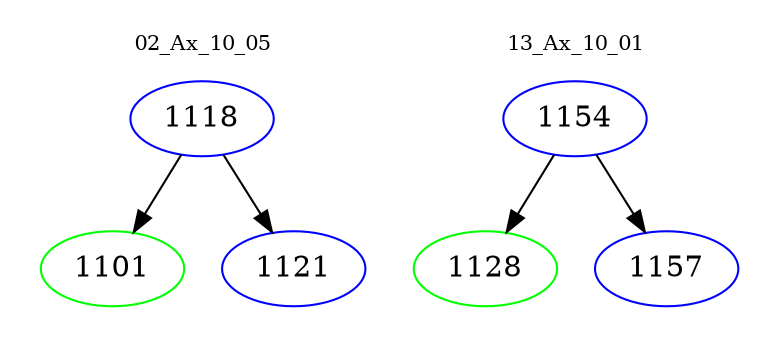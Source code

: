 digraph{
subgraph cluster_0 {
color = white
label = "02_Ax_10_05";
fontsize=10;
T0_1118 [label="1118", color="blue"]
T0_1118 -> T0_1101 [color="black"]
T0_1101 [label="1101", color="green"]
T0_1118 -> T0_1121 [color="black"]
T0_1121 [label="1121", color="blue"]
}
subgraph cluster_1 {
color = white
label = "13_Ax_10_01";
fontsize=10;
T1_1154 [label="1154", color="blue"]
T1_1154 -> T1_1128 [color="black"]
T1_1128 [label="1128", color="green"]
T1_1154 -> T1_1157 [color="black"]
T1_1157 [label="1157", color="blue"]
}
}
